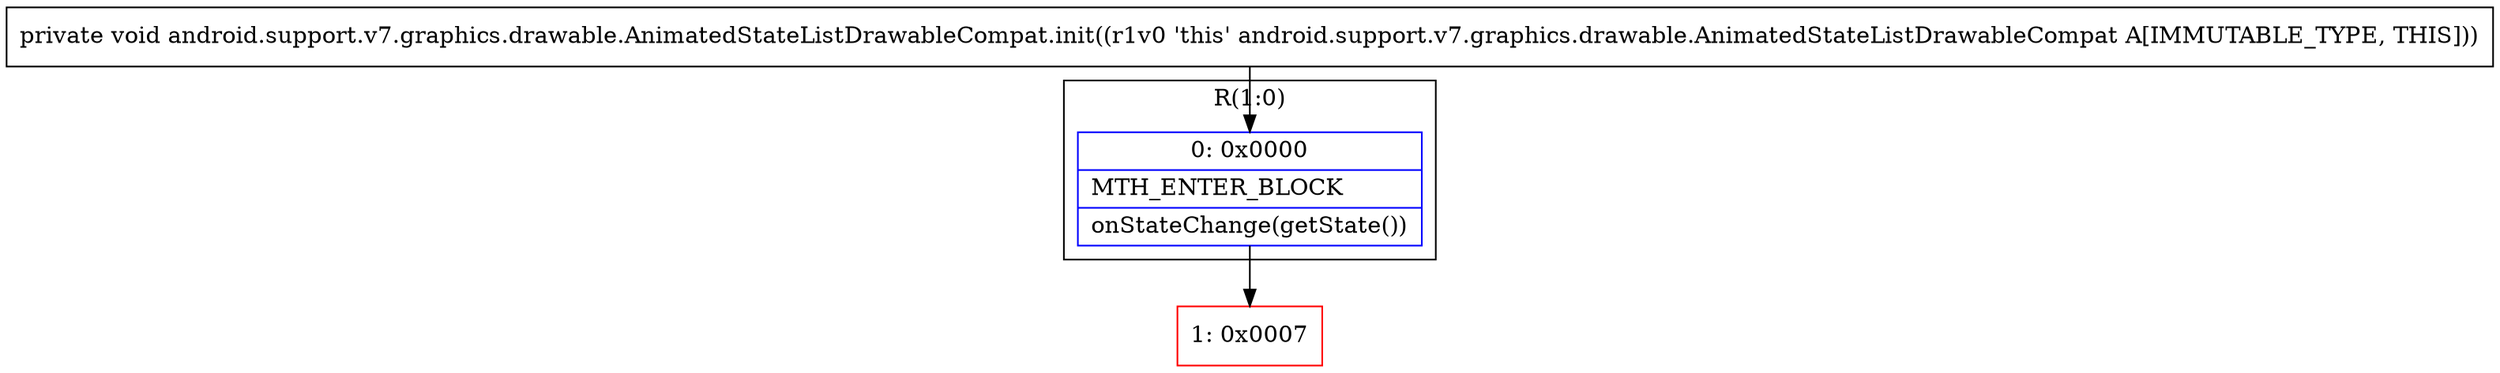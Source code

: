 digraph "CFG forandroid.support.v7.graphics.drawable.AnimatedStateListDrawableCompat.init()V" {
subgraph cluster_Region_71739096 {
label = "R(1:0)";
node [shape=record,color=blue];
Node_0 [shape=record,label="{0\:\ 0x0000|MTH_ENTER_BLOCK\l|onStateChange(getState())\l}"];
}
Node_1 [shape=record,color=red,label="{1\:\ 0x0007}"];
MethodNode[shape=record,label="{private void android.support.v7.graphics.drawable.AnimatedStateListDrawableCompat.init((r1v0 'this' android.support.v7.graphics.drawable.AnimatedStateListDrawableCompat A[IMMUTABLE_TYPE, THIS])) }"];
MethodNode -> Node_0;
Node_0 -> Node_1;
}

